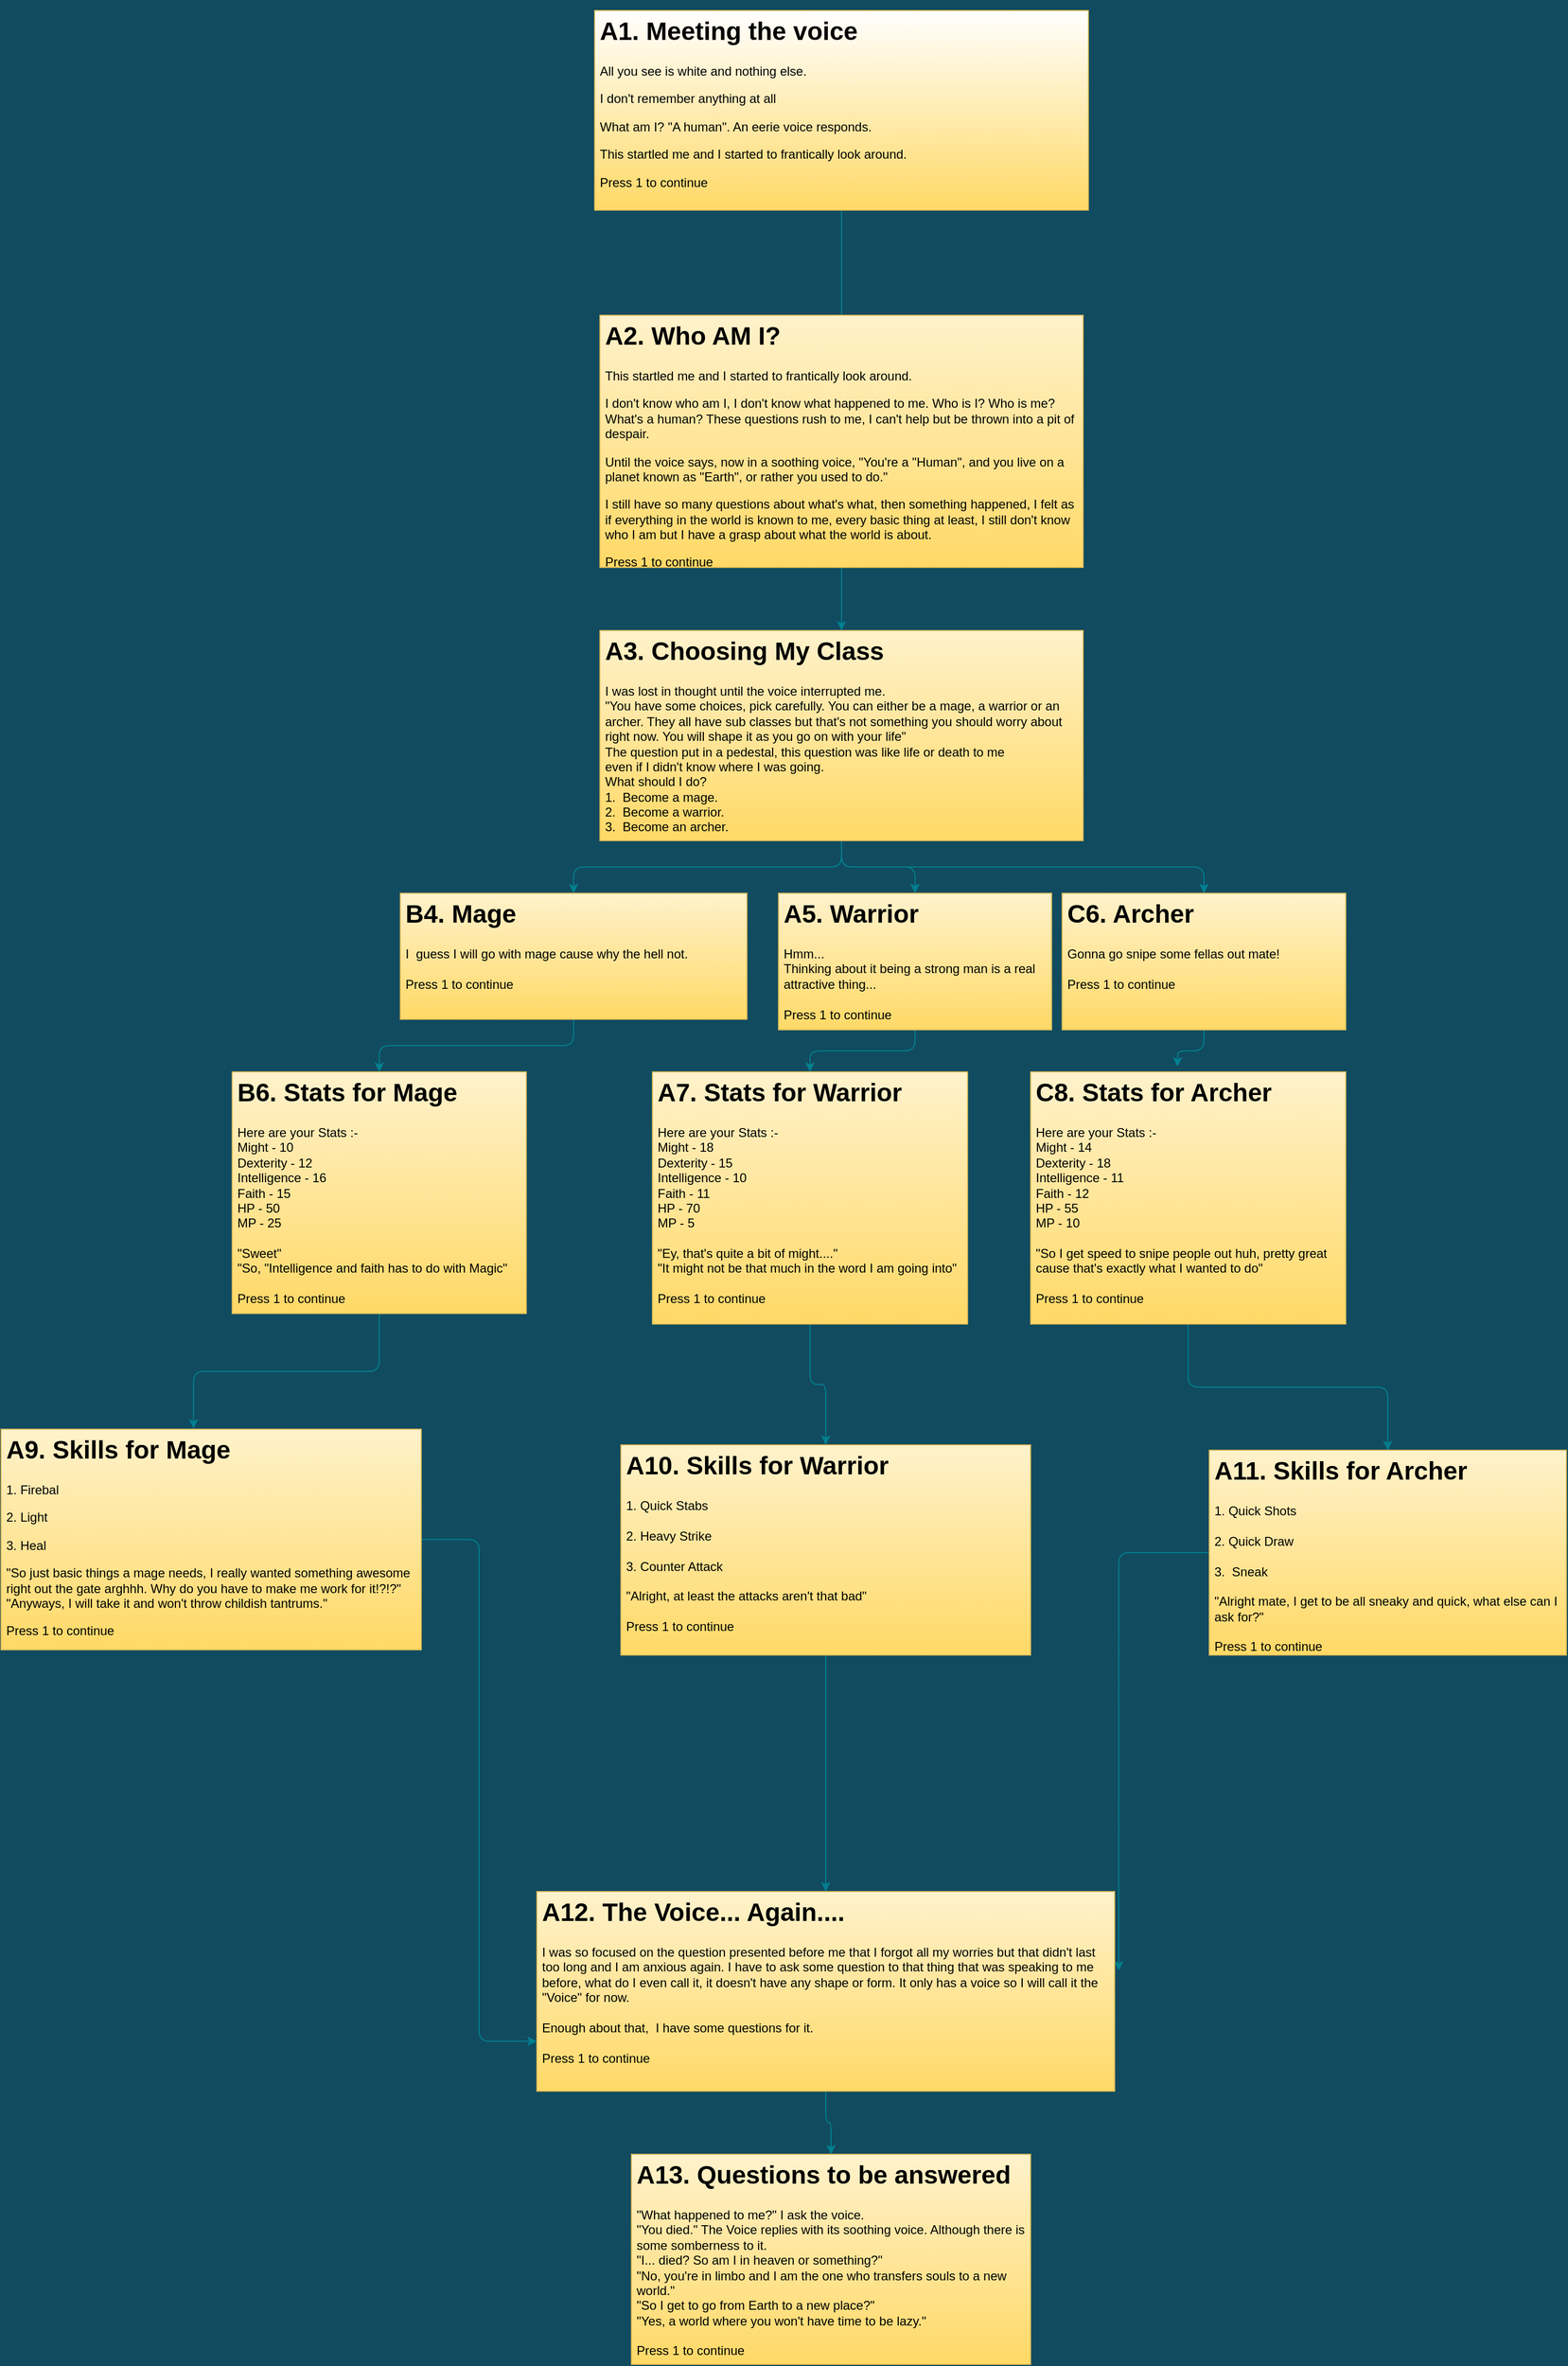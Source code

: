 <mxfile version="13.8.1" type="github">
  <diagram id="i5wmD65xaacf8iw_pDna" name="Page-1">
    <mxGraphModel dx="3422" dy="1450" grid="1" gridSize="10" guides="1" tooltips="1" connect="1" arrows="1" fold="1" page="1" pageScale="1" pageWidth="827" pageHeight="1169" background="#114B5F" math="0" shadow="0">
      <root>
        <mxCell id="0" />
        <mxCell id="1" parent="0" />
        <mxCell id="1wbSLV42vPWjMkYklheP-3" style="edgeStyle=orthogonalEdgeStyle;rounded=0;orthogonalLoop=1;jettySize=auto;html=1;strokeColor=#028090;fontColor=#E4FDE1;labelBackgroundColor=#114B5F;" parent="1" source="1wbSLV42vPWjMkYklheP-2" edge="1">
          <mxGeometry relative="1" as="geometry">
            <mxPoint x="430" y="320" as="targetPoint" />
          </mxGeometry>
        </mxCell>
        <mxCell id="1wbSLV42vPWjMkYklheP-2" value="&lt;h1&gt;A1. Meeting the voice&lt;/h1&gt;&lt;p&gt;All you see is white and nothing else.&amp;nbsp;&lt;/p&gt;&lt;p&gt;I don&#39;t remember anything at all&lt;/p&gt;&lt;p&gt;What am I? &quot;A human&quot;. An eerie voice responds.&lt;/p&gt;&lt;p&gt;This startled me and I started to frantically look around.&lt;/p&gt;&lt;p&gt;Press 1 to continue&lt;/p&gt;&lt;p&gt;&lt;br&gt;&lt;/p&gt;&lt;p&gt;&lt;br&gt;&lt;/p&gt;" style="text;html=1;spacing=5;spacingTop=-20;whiteSpace=wrap;overflow=hidden;rounded=0;gradientColor=#ffd966;strokeColor=#d6b656;fillColor=#FFFFFF;" parent="1" vertex="1">
          <mxGeometry x="195" y="20" width="470" height="190" as="geometry" />
        </mxCell>
        <mxCell id="1wbSLV42vPWjMkYklheP-433" style="edgeStyle=orthogonalEdgeStyle;curved=0;rounded=1;sketch=0;orthogonalLoop=1;jettySize=auto;html=1;entryX=0.5;entryY=0;entryDx=0;entryDy=0;strokeColor=#028090;fillColor=#F45B69;fontColor=#E4FDE1;" parent="1" source="1wbSLV42vPWjMkYklheP-4" target="1wbSLV42vPWjMkYklheP-431" edge="1">
          <mxGeometry relative="1" as="geometry" />
        </mxCell>
        <mxCell id="1wbSLV42vPWjMkYklheP-4" value="&lt;h1&gt;A2. Who AM I?&lt;/h1&gt;&lt;p&gt;This startled me and I started to frantically look around.&amp;nbsp;&lt;/p&gt;&lt;p&gt;I don&#39;t know who am I, I don&#39;t know what happened to me. Who is I? Who is me? What&#39;s a human? These questions rush to me, I can&#39;t help but be thrown into a pit of despair.&lt;/p&gt;&lt;p&gt;Until the voice says, now in a soothing voice, &quot;You&#39;re a &quot;Human&quot;, and you live on a planet known as &quot;Earth&quot;, or rather you used to do.&quot;&amp;nbsp;&lt;/p&gt;&lt;p&gt;I still have so many questions about what&#39;s what, then something happened, I felt as if everything in the world is known to me, every basic thing at least, I still&amp;nbsp;&lt;span&gt;don&#39;t know who I am but I have a grasp about what the world is about.&lt;/span&gt;&lt;/p&gt;&lt;p&gt;&lt;span&gt;Press 1 to continue&lt;/span&gt;&lt;/p&gt;&lt;p&gt;&lt;span&gt;&lt;br&gt;&lt;/span&gt;&lt;/p&gt;" style="text;html=1;spacing=5;spacingTop=-20;whiteSpace=wrap;overflow=hidden;rounded=0;sketch=0;fillColor=#fff2cc;strokeColor=#d6b656;gradientColor=#ffd966;" parent="1" vertex="1">
          <mxGeometry x="200" y="310" width="460" height="240" as="geometry" />
        </mxCell>
        <mxCell id="1wbSLV42vPWjMkYklheP-435" style="edgeStyle=orthogonalEdgeStyle;curved=0;rounded=1;sketch=0;orthogonalLoop=1;jettySize=auto;html=1;strokeColor=#028090;fillColor=#F45B69;fontColor=#E4FDE1;" parent="1" source="1wbSLV42vPWjMkYklheP-431" target="1wbSLV42vPWjMkYklheP-434" edge="1">
          <mxGeometry relative="1" as="geometry" />
        </mxCell>
        <mxCell id="1wbSLV42vPWjMkYklheP-437" style="edgeStyle=orthogonalEdgeStyle;curved=0;rounded=1;sketch=0;orthogonalLoop=1;jettySize=auto;html=1;exitX=0.5;exitY=1;exitDx=0;exitDy=0;entryX=0.5;entryY=0;entryDx=0;entryDy=0;strokeColor=#028090;fillColor=#F45B69;fontColor=#E4FDE1;" parent="1" source="1wbSLV42vPWjMkYklheP-431" target="1wbSLV42vPWjMkYklheP-436" edge="1">
          <mxGeometry relative="1" as="geometry" />
        </mxCell>
        <mxCell id="1wbSLV42vPWjMkYklheP-439" style="edgeStyle=orthogonalEdgeStyle;curved=0;rounded=1;sketch=0;orthogonalLoop=1;jettySize=auto;html=1;exitX=0.5;exitY=1;exitDx=0;exitDy=0;strokeColor=#028090;fillColor=#F45B69;fontColor=#E4FDE1;" parent="1" source="1wbSLV42vPWjMkYklheP-431" target="1wbSLV42vPWjMkYklheP-438" edge="1">
          <mxGeometry relative="1" as="geometry" />
        </mxCell>
        <mxCell id="1wbSLV42vPWjMkYklheP-431" value="&lt;h1&gt;A3. Choosing My Class&lt;/h1&gt;&lt;div&gt;&lt;div&gt;I was lost in thought until the voice interrupted me.&lt;/div&gt;&lt;div&gt;&quot;You have some choices, pick carefully. You can either be a mage, a warrior or an archer. They all have sub classes but that&#39;s not something you should worry about right now. You will shape it as you go on with your life&quot;&amp;nbsp;&lt;/div&gt;&lt;div&gt;The question put in a pedestal, this question was like life or death to me&lt;/div&gt;&lt;div&gt;even if I didn&#39;t know where I was going.&lt;/div&gt;&lt;div&gt;What should I do?&lt;/div&gt;&lt;div&gt;1.&amp;nbsp; Become a mage.&lt;/div&gt;&lt;div&gt;2.&amp;nbsp; Become a warrior.&lt;/div&gt;&lt;div&gt;3.&amp;nbsp; Become an archer.&lt;/div&gt;&lt;/div&gt;" style="text;html=1;strokeColor=#d6b656;fillColor=#fff2cc;spacing=5;spacingTop=-20;whiteSpace=wrap;overflow=hidden;rounded=0;sketch=0;gradientColor=#ffd966;" parent="1" vertex="1">
          <mxGeometry x="200" y="610" width="460" height="200" as="geometry" />
        </mxCell>
        <mxCell id="1wbSLV42vPWjMkYklheP-441" style="edgeStyle=orthogonalEdgeStyle;curved=0;rounded=1;sketch=0;orthogonalLoop=1;jettySize=auto;html=1;strokeColor=#028090;fillColor=#F45B69;fontColor=#E4FDE1;" parent="1" source="1wbSLV42vPWjMkYklheP-434" target="1wbSLV42vPWjMkYklheP-440" edge="1">
          <mxGeometry relative="1" as="geometry" />
        </mxCell>
        <mxCell id="1wbSLV42vPWjMkYklheP-434" value="&lt;h1&gt;B4. Mage&lt;/h1&gt;&lt;div&gt;I&amp;nbsp; guess I will go with mage cause why the hell not.&lt;/div&gt;&lt;div&gt;&lt;br&gt;&lt;/div&gt;&lt;div&gt;Press 1 to continue&amp;nbsp;&lt;/div&gt;" style="text;html=1;strokeColor=#d6b656;fillColor=#fff2cc;spacing=5;spacingTop=-20;whiteSpace=wrap;overflow=hidden;rounded=0;sketch=0;gradientColor=#ffd966;" parent="1" vertex="1">
          <mxGeometry x="10" y="860" width="330" height="120" as="geometry" />
        </mxCell>
        <mxCell id="1wbSLV42vPWjMkYklheP-444" style="edgeStyle=orthogonalEdgeStyle;curved=0;rounded=1;sketch=0;orthogonalLoop=1;jettySize=auto;html=1;strokeColor=#028090;fillColor=#F45B69;fontColor=#E4FDE1;" parent="1" source="1wbSLV42vPWjMkYklheP-436" target="1wbSLV42vPWjMkYklheP-443" edge="1">
          <mxGeometry relative="1" as="geometry" />
        </mxCell>
        <mxCell id="1wbSLV42vPWjMkYklheP-436" value="&lt;h1&gt;A5. Warrior&lt;/h1&gt;&lt;div&gt;Hmm...&lt;/div&gt;&lt;div&gt;Thinking about it being a strong man is a real attractive thing...&lt;/div&gt;&lt;div&gt;&lt;br&gt;&lt;/div&gt;&lt;div&gt;Press 1 to continue&amp;nbsp;&lt;/div&gt;" style="text;html=1;strokeColor=#d6b656;fillColor=#fff2cc;spacing=5;spacingTop=-20;whiteSpace=wrap;overflow=hidden;rounded=0;sketch=0;gradientColor=#ffd966;" parent="1" vertex="1">
          <mxGeometry x="370" y="860" width="260" height="130" as="geometry" />
        </mxCell>
        <mxCell id="1wbSLV42vPWjMkYklheP-446" style="edgeStyle=orthogonalEdgeStyle;curved=0;rounded=1;sketch=0;orthogonalLoop=1;jettySize=auto;html=1;entryX=0.466;entryY=-0.021;entryDx=0;entryDy=0;entryPerimeter=0;strokeColor=#028090;fillColor=#F45B69;fontColor=#E4FDE1;" parent="1" source="1wbSLV42vPWjMkYklheP-438" target="1wbSLV42vPWjMkYklheP-445" edge="1">
          <mxGeometry relative="1" as="geometry" />
        </mxCell>
        <mxCell id="1wbSLV42vPWjMkYklheP-438" value="&lt;h1&gt;C6. Archer&lt;/h1&gt;&lt;div&gt;Gonna go snipe some fellas out mate!&lt;/div&gt;&lt;div&gt;&lt;br&gt;&lt;/div&gt;&lt;div&gt;Press 1 to continue&lt;/div&gt;&lt;div&gt;&lt;br&gt;&lt;/div&gt;" style="text;html=1;strokeColor=#d6b656;fillColor=#fff2cc;spacing=5;spacingTop=-20;whiteSpace=wrap;overflow=hidden;rounded=0;sketch=0;gradientColor=#ffd966;" parent="1" vertex="1">
          <mxGeometry x="640" y="860" width="270" height="130" as="geometry" />
        </mxCell>
        <mxCell id="1wbSLV42vPWjMkYklheP-449" style="edgeStyle=orthogonalEdgeStyle;curved=0;rounded=1;sketch=0;orthogonalLoop=1;jettySize=auto;html=1;entryX=0.458;entryY=-0.003;entryDx=0;entryDy=0;entryPerimeter=0;strokeColor=#028090;fillColor=#F45B69;fontColor=#E4FDE1;" parent="1" source="1wbSLV42vPWjMkYklheP-440" target="1wbSLV42vPWjMkYklheP-448" edge="1">
          <mxGeometry relative="1" as="geometry" />
        </mxCell>
        <mxCell id="1wbSLV42vPWjMkYklheP-440" value="&lt;h1&gt;B6. Stats for Mage&lt;/h1&gt;&lt;div&gt;Here are your Stats :-&amp;nbsp;&lt;/div&gt;&lt;div&gt;Might - 10&lt;/div&gt;&lt;div&gt;Dexterity - 12&lt;/div&gt;&lt;div&gt;Intelligence - 16&lt;/div&gt;&lt;div&gt;Faith - 15&lt;/div&gt;&lt;div&gt;HP - 50&lt;/div&gt;&lt;div&gt;MP - 25&lt;/div&gt;&lt;div&gt;&lt;br&gt;&lt;/div&gt;&lt;div&gt;&quot;Sweet&quot;&lt;br&gt;&quot;So, &quot;Intelligence and faith has to do with Magic&quot;&lt;/div&gt;&lt;div&gt;&lt;br&gt;&lt;/div&gt;&lt;div&gt;Press 1 to continue&amp;nbsp;&lt;br&gt;&lt;/div&gt;" style="text;html=1;strokeColor=#d6b656;fillColor=#fff2cc;spacing=5;spacingTop=-20;whiteSpace=wrap;overflow=hidden;rounded=0;sketch=0;gradientColor=#ffd966;" parent="1" vertex="1">
          <mxGeometry x="-150" y="1030" width="280" height="230" as="geometry" />
        </mxCell>
        <mxCell id="1wbSLV42vPWjMkYklheP-452" style="edgeStyle=orthogonalEdgeStyle;curved=0;rounded=1;sketch=0;orthogonalLoop=1;jettySize=auto;html=1;strokeColor=#028090;fillColor=#F45B69;fontColor=#E4FDE1;" parent="1" source="1wbSLV42vPWjMkYklheP-443" target="1wbSLV42vPWjMkYklheP-450" edge="1">
          <mxGeometry relative="1" as="geometry" />
        </mxCell>
        <mxCell id="1wbSLV42vPWjMkYklheP-443" value="&lt;h1&gt;A7. Stats for Warrior&amp;nbsp;&lt;/h1&gt;&lt;div&gt;&lt;div style=&quot;color: rgb(0 , 0 , 0)&quot;&gt;Here are your Stats :-&amp;nbsp;&lt;/div&gt;&lt;div style=&quot;color: rgb(0 , 0 , 0)&quot;&gt;Might - 18&lt;/div&gt;&lt;div style=&quot;color: rgb(0 , 0 , 0)&quot;&gt;Dexterity - 15&lt;/div&gt;&lt;div style=&quot;color: rgb(0 , 0 , 0)&quot;&gt;Intelligence - 10&lt;/div&gt;&lt;div style=&quot;color: rgb(0 , 0 , 0)&quot;&gt;Faith - 11&lt;/div&gt;&lt;div style=&quot;color: rgb(0 , 0 , 0)&quot;&gt;HP - 70&lt;/div&gt;&lt;div style=&quot;color: rgb(0 , 0 , 0)&quot;&gt;MP - 5&lt;/div&gt;&lt;/div&gt;&lt;div style=&quot;color: rgb(0 , 0 , 0)&quot;&gt;&lt;br&gt;&lt;/div&gt;&lt;div style=&quot;color: rgb(0 , 0 , 0)&quot;&gt;&quot;Ey, that&#39;s quite a bit of might....&quot;&lt;br&gt;&quot;It might not be that much in the word I am going into&quot;&lt;/div&gt;&lt;div style=&quot;color: rgb(0 , 0 , 0)&quot;&gt;&lt;br&gt;&lt;/div&gt;&lt;div style=&quot;color: rgb(0 , 0 , 0)&quot;&gt;Press 1 to continue&amp;nbsp;&lt;br&gt;&lt;/div&gt;" style="text;html=1;strokeColor=#d6b656;fillColor=#fff2cc;spacing=5;spacingTop=-20;whiteSpace=wrap;overflow=hidden;rounded=0;sketch=0;gradientColor=#ffd966;" parent="1" vertex="1">
          <mxGeometry x="250" y="1030" width="300" height="240" as="geometry" />
        </mxCell>
        <mxCell id="1wbSLV42vPWjMkYklheP-454" style="edgeStyle=orthogonalEdgeStyle;curved=0;rounded=1;sketch=0;orthogonalLoop=1;jettySize=auto;html=1;strokeColor=#028090;fillColor=#F45B69;fontColor=#E4FDE1;" parent="1" source="1wbSLV42vPWjMkYklheP-445" target="1wbSLV42vPWjMkYklheP-453" edge="1">
          <mxGeometry relative="1" as="geometry" />
        </mxCell>
        <mxCell id="1wbSLV42vPWjMkYklheP-445" value="&lt;h1&gt;C8. Stats for Archer&lt;/h1&gt;&lt;div style=&quot;color: rgb(0 , 0 , 0)&quot;&gt;Here are your Stats :-&amp;nbsp;&lt;/div&gt;&lt;div style=&quot;color: rgb(0 , 0 , 0)&quot;&gt;Might - 14&lt;/div&gt;&lt;div style=&quot;color: rgb(0 , 0 , 0)&quot;&gt;Dexterity - 18&lt;/div&gt;&lt;div style=&quot;color: rgb(0 , 0 , 0)&quot;&gt;Intelligence - 11&lt;/div&gt;&lt;div style=&quot;color: rgb(0 , 0 , 0)&quot;&gt;Faith - 12&lt;/div&gt;&lt;div style=&quot;color: rgb(0 , 0 , 0)&quot;&gt;HP - 55&lt;/div&gt;&lt;div style=&quot;color: rgb(0 , 0 , 0)&quot;&gt;MP - 10&lt;br&gt;&lt;br&gt;&lt;/div&gt;&lt;div style=&quot;color: rgb(0 , 0 , 0)&quot;&gt;&quot;So I get speed to snipe people out huh, pretty great cause that&#39;s exactly what I wanted to do&quot;&amp;nbsp;&lt;/div&gt;&lt;div style=&quot;color: rgb(0 , 0 , 0)&quot;&gt;&lt;br&gt;&lt;/div&gt;&lt;div style=&quot;color: rgb(0 , 0 , 0)&quot;&gt;Press 1 to continue&amp;nbsp;&lt;br&gt;&lt;/div&gt;" style="text;html=1;strokeColor=#d6b656;fillColor=#fff2cc;spacing=5;spacingTop=-20;whiteSpace=wrap;overflow=hidden;rounded=0;sketch=0;gradientColor=#ffd966;" parent="1" vertex="1">
          <mxGeometry x="610" y="1030" width="300" height="240" as="geometry" />
        </mxCell>
        <mxCell id="1wbSLV42vPWjMkYklheP-466" style="edgeStyle=orthogonalEdgeStyle;curved=0;rounded=1;sketch=0;orthogonalLoop=1;jettySize=auto;html=1;entryX=0;entryY=0.75;entryDx=0;entryDy=0;strokeColor=#028090;fillColor=#F45B69;fontColor=#E4FDE1;" parent="1" source="1wbSLV42vPWjMkYklheP-448" target="1wbSLV42vPWjMkYklheP-462" edge="1">
          <mxGeometry relative="1" as="geometry" />
        </mxCell>
        <mxCell id="1wbSLV42vPWjMkYklheP-448" value="&lt;h1&gt;A9. Skills for Mage&lt;/h1&gt;&lt;p&gt;1. Firebal&lt;/p&gt;&lt;p&gt;2. Light&lt;/p&gt;&lt;p&gt;3. Heal&lt;/p&gt;&lt;p&gt;&quot;So just basic things a mage needs, I really wanted something awesome right out the gate arghhh. Why do you have to make me work for it!?!?&quot;&lt;br&gt;&quot;Anyways, I will take it and won&#39;t throw childish tantrums.&quot;&lt;/p&gt;&lt;p&gt;&lt;span style=&quot;color: rgb(0 , 0 , 0)&quot;&gt;Press 1 to continue&amp;nbsp;&lt;/span&gt;&lt;br&gt;&lt;/p&gt;&lt;p&gt;&lt;br&gt;&lt;/p&gt;" style="text;html=1;strokeColor=#d6b656;fillColor=#fff2cc;spacing=5;spacingTop=-20;whiteSpace=wrap;overflow=hidden;rounded=0;sketch=0;gradientColor=#ffd966;" parent="1" vertex="1">
          <mxGeometry x="-370" y="1370" width="400" height="210" as="geometry" />
        </mxCell>
        <mxCell id="1wbSLV42vPWjMkYklheP-467" style="edgeStyle=orthogonalEdgeStyle;curved=0;rounded=1;sketch=0;orthogonalLoop=1;jettySize=auto;html=1;strokeColor=#028090;fillColor=#F45B69;fontColor=#E4FDE1;" parent="1" source="1wbSLV42vPWjMkYklheP-450" target="1wbSLV42vPWjMkYklheP-462" edge="1">
          <mxGeometry relative="1" as="geometry" />
        </mxCell>
        <mxCell id="1wbSLV42vPWjMkYklheP-450" value="&lt;h1&gt;A10. Skills for Warrior&lt;br&gt;&lt;/h1&gt;&lt;div&gt;1. Quick Stabs&lt;/div&gt;&lt;div&gt;&lt;br&gt;&lt;/div&gt;&lt;div&gt;2. Heavy Strike&amp;nbsp;&lt;/div&gt;&lt;div&gt;&lt;br&gt;&lt;/div&gt;&lt;div&gt;3. Counter Attack&lt;/div&gt;&lt;div&gt;&lt;br&gt;&lt;/div&gt;&lt;div&gt;&quot;Alright, at least the attacks aren&#39;t that bad&quot;&lt;br&gt;&lt;br&gt;&lt;/div&gt;&lt;div&gt;Press 1 to continue&amp;nbsp;&lt;/div&gt;" style="text;html=1;strokeColor=#d6b656;fillColor=#fff2cc;spacing=5;spacingTop=-20;whiteSpace=wrap;overflow=hidden;rounded=0;sketch=0;gradientColor=#ffd966;" parent="1" vertex="1">
          <mxGeometry x="220" y="1385" width="390" height="200" as="geometry" />
        </mxCell>
        <mxCell id="1wbSLV42vPWjMkYklheP-468" style="edgeStyle=orthogonalEdgeStyle;curved=0;rounded=1;sketch=0;orthogonalLoop=1;jettySize=auto;html=1;entryX=1.007;entryY=0.396;entryDx=0;entryDy=0;entryPerimeter=0;strokeColor=#028090;fillColor=#F45B69;fontColor=#E4FDE1;" parent="1" source="1wbSLV42vPWjMkYklheP-453" target="1wbSLV42vPWjMkYklheP-462" edge="1">
          <mxGeometry relative="1" as="geometry" />
        </mxCell>
        <mxCell id="1wbSLV42vPWjMkYklheP-453" value="&lt;h1&gt;A11. Skills for Archer&lt;/h1&gt;&lt;div&gt;1. Quick Shots&lt;/div&gt;&lt;div&gt;&lt;br&gt;&lt;/div&gt;&lt;div&gt;2. Quick Draw&lt;/div&gt;&lt;div&gt;&lt;br&gt;&lt;/div&gt;&lt;div&gt;3.&amp;nbsp; Sneak&lt;/div&gt;&lt;div&gt;&lt;br&gt;&lt;/div&gt;&lt;div&gt;&quot;Alright mate, I get to be all sneaky and quick, what else can I ask for?&quot;&lt;/div&gt;&lt;div&gt;&lt;br&gt;&lt;/div&gt;&lt;div&gt;Press 1 to continue&amp;nbsp;&lt;/div&gt;" style="text;html=1;strokeColor=#d6b656;fillColor=#fff2cc;spacing=5;spacingTop=-20;whiteSpace=wrap;overflow=hidden;rounded=0;sketch=0;gradientColor=#ffd966;" parent="1" vertex="1">
          <mxGeometry x="780" y="1390" width="340" height="195" as="geometry" />
        </mxCell>
        <mxCell id="1wbSLV42vPWjMkYklheP-471" style="edgeStyle=orthogonalEdgeStyle;curved=0;rounded=1;sketch=0;orthogonalLoop=1;jettySize=auto;html=1;strokeColor=#028090;fillColor=#F45B69;fontColor=#E4FDE1;" parent="1" source="1wbSLV42vPWjMkYklheP-462" target="1wbSLV42vPWjMkYklheP-469" edge="1">
          <mxGeometry relative="1" as="geometry" />
        </mxCell>
        <mxCell id="1wbSLV42vPWjMkYklheP-462" value="&lt;h1&gt;A12. The Voice... Again....&lt;/h1&gt;&lt;div&gt;I was so focused on the question presented before me that I forgot all my worries but that didn&#39;t last too long and I am anxious again. I have to ask some question to that thing that was speaking to me before, what do I even call it, it doesn&#39;t have any shape or form. It only has a voice so I will call it the &quot;Voice&quot; for now.&lt;/div&gt;&lt;div&gt;&lt;br&gt;&lt;/div&gt;&lt;div&gt;Enough about that,&amp;nbsp; I have some questions for it.&lt;/div&gt;&lt;div&gt;&lt;br&gt;&lt;/div&gt;&lt;div&gt;Press 1 to continue&amp;nbsp;&lt;/div&gt;" style="text;html=1;strokeColor=#d6b656;fillColor=#fff2cc;spacing=5;spacingTop=-20;whiteSpace=wrap;overflow=hidden;rounded=0;sketch=0;gradientColor=#ffd966;" parent="1" vertex="1">
          <mxGeometry x="140" y="1810" width="550" height="190" as="geometry" />
        </mxCell>
        <mxCell id="1wbSLV42vPWjMkYklheP-469" value="&lt;h1&gt;A13. Questions to be answered&lt;/h1&gt;&lt;div&gt;&quot;What happened to me?&quot; I ask the voice.&lt;/div&gt;&lt;div&gt;&quot;You died.&quot; T&lt;span&gt;he Voice replies with its soothing voice. Although there is some somberness to it.&amp;nbsp;&lt;/span&gt;&lt;/div&gt;&lt;div&gt;&quot;I... died? So am I in heaven or something?&quot;&lt;/div&gt;&lt;div&gt;&quot;No, you&#39;re in limbo and I am the one who transfers souls to a new world.&quot;&lt;br&gt;&quot;So I get to go from Earth to a new place?&quot;&lt;/div&gt;&lt;div&gt;&quot;Yes, a world where you won&#39;t have time to be lazy.&quot;&lt;/div&gt;&lt;div&gt;&lt;br&gt;&lt;/div&gt;&lt;div&gt;Press 1 to continue&lt;/div&gt;&lt;div&gt;&lt;br&gt;&lt;/div&gt;" style="text;html=1;strokeColor=#d6b656;fillColor=#fff2cc;spacing=5;spacingTop=-20;whiteSpace=wrap;overflow=hidden;rounded=0;sketch=0;gradientColor=#ffd966;" parent="1" vertex="1">
          <mxGeometry x="230" y="2060" width="380" height="200" as="geometry" />
        </mxCell>
      </root>
    </mxGraphModel>
  </diagram>
</mxfile>
